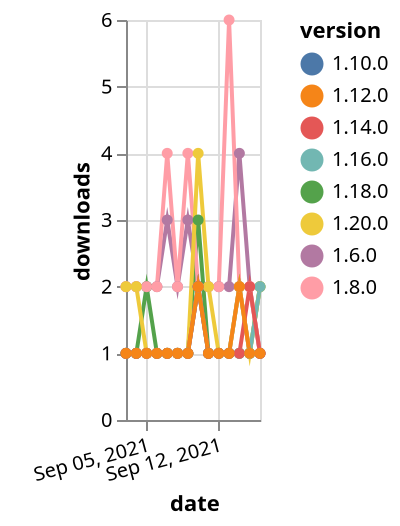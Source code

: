 {"$schema": "https://vega.github.io/schema/vega-lite/v5.json", "description": "A simple bar chart with embedded data.", "data": {"values": [{"date": "2021-09-03", "total": 2635, "delta": 2, "version": "1.6.0"}, {"date": "2021-09-04", "total": 2637, "delta": 2, "version": "1.6.0"}, {"date": "2021-09-05", "total": 2639, "delta": 2, "version": "1.6.0"}, {"date": "2021-09-06", "total": 2641, "delta": 2, "version": "1.6.0"}, {"date": "2021-09-07", "total": 2644, "delta": 3, "version": "1.6.0"}, {"date": "2021-09-08", "total": 2646, "delta": 2, "version": "1.6.0"}, {"date": "2021-09-09", "total": 2649, "delta": 3, "version": "1.6.0"}, {"date": "2021-09-10", "total": 2651, "delta": 2, "version": "1.6.0"}, {"date": "2021-09-11", "total": 2653, "delta": 2, "version": "1.6.0"}, {"date": "2021-09-12", "total": 2655, "delta": 2, "version": "1.6.0"}, {"date": "2021-09-13", "total": 2657, "delta": 2, "version": "1.6.0"}, {"date": "2021-09-14", "total": 2661, "delta": 4, "version": "1.6.0"}, {"date": "2021-09-15", "total": 2663, "delta": 2, "version": "1.6.0"}, {"date": "2021-09-16", "total": 2664, "delta": 1, "version": "1.6.0"}, {"date": "2021-09-03", "total": 210, "delta": 1, "version": "1.18.0"}, {"date": "2021-09-04", "total": 211, "delta": 1, "version": "1.18.0"}, {"date": "2021-09-05", "total": 213, "delta": 2, "version": "1.18.0"}, {"date": "2021-09-06", "total": 214, "delta": 1, "version": "1.18.0"}, {"date": "2021-09-07", "total": 215, "delta": 1, "version": "1.18.0"}, {"date": "2021-09-08", "total": 216, "delta": 1, "version": "1.18.0"}, {"date": "2021-09-09", "total": 217, "delta": 1, "version": "1.18.0"}, {"date": "2021-09-10", "total": 220, "delta": 3, "version": "1.18.0"}, {"date": "2021-09-11", "total": 221, "delta": 1, "version": "1.18.0"}, {"date": "2021-09-12", "total": 222, "delta": 1, "version": "1.18.0"}, {"date": "2021-09-13", "total": 223, "delta": 1, "version": "1.18.0"}, {"date": "2021-09-14", "total": 224, "delta": 1, "version": "1.18.0"}, {"date": "2021-09-15", "total": 225, "delta": 1, "version": "1.18.0"}, {"date": "2021-09-16", "total": 227, "delta": 2, "version": "1.18.0"}, {"date": "2021-09-03", "total": 2540, "delta": 2, "version": "1.8.0"}, {"date": "2021-09-04", "total": 2542, "delta": 2, "version": "1.8.0"}, {"date": "2021-09-05", "total": 2544, "delta": 2, "version": "1.8.0"}, {"date": "2021-09-06", "total": 2546, "delta": 2, "version": "1.8.0"}, {"date": "2021-09-07", "total": 2550, "delta": 4, "version": "1.8.0"}, {"date": "2021-09-08", "total": 2552, "delta": 2, "version": "1.8.0"}, {"date": "2021-09-09", "total": 2556, "delta": 4, "version": "1.8.0"}, {"date": "2021-09-10", "total": 2558, "delta": 2, "version": "1.8.0"}, {"date": "2021-09-11", "total": 2560, "delta": 2, "version": "1.8.0"}, {"date": "2021-09-12", "total": 2562, "delta": 2, "version": "1.8.0"}, {"date": "2021-09-13", "total": 2568, "delta": 6, "version": "1.8.0"}, {"date": "2021-09-14", "total": 2570, "delta": 2, "version": "1.8.0"}, {"date": "2021-09-15", "total": 2572, "delta": 2, "version": "1.8.0"}, {"date": "2021-09-16", "total": 2573, "delta": 1, "version": "1.8.0"}, {"date": "2021-09-03", "total": 263, "delta": 1, "version": "1.10.0"}, {"date": "2021-09-04", "total": 264, "delta": 1, "version": "1.10.0"}, {"date": "2021-09-05", "total": 265, "delta": 1, "version": "1.10.0"}, {"date": "2021-09-06", "total": 266, "delta": 1, "version": "1.10.0"}, {"date": "2021-09-07", "total": 267, "delta": 1, "version": "1.10.0"}, {"date": "2021-09-08", "total": 268, "delta": 1, "version": "1.10.0"}, {"date": "2021-09-09", "total": 269, "delta": 1, "version": "1.10.0"}, {"date": "2021-09-10", "total": 271, "delta": 2, "version": "1.10.0"}, {"date": "2021-09-11", "total": 272, "delta": 1, "version": "1.10.0"}, {"date": "2021-09-12", "total": 273, "delta": 1, "version": "1.10.0"}, {"date": "2021-09-13", "total": 274, "delta": 1, "version": "1.10.0"}, {"date": "2021-09-14", "total": 276, "delta": 2, "version": "1.10.0"}, {"date": "2021-09-15", "total": 277, "delta": 1, "version": "1.10.0"}, {"date": "2021-09-16", "total": 278, "delta": 1, "version": "1.10.0"}, {"date": "2021-09-03", "total": 132, "delta": 2, "version": "1.20.0"}, {"date": "2021-09-04", "total": 134, "delta": 2, "version": "1.20.0"}, {"date": "2021-09-05", "total": 135, "delta": 1, "version": "1.20.0"}, {"date": "2021-09-06", "total": 136, "delta": 1, "version": "1.20.0"}, {"date": "2021-09-07", "total": 137, "delta": 1, "version": "1.20.0"}, {"date": "2021-09-08", "total": 138, "delta": 1, "version": "1.20.0"}, {"date": "2021-09-09", "total": 139, "delta": 1, "version": "1.20.0"}, {"date": "2021-09-10", "total": 143, "delta": 4, "version": "1.20.0"}, {"date": "2021-09-11", "total": 145, "delta": 2, "version": "1.20.0"}, {"date": "2021-09-12", "total": 146, "delta": 1, "version": "1.20.0"}, {"date": "2021-09-13", "total": 147, "delta": 1, "version": "1.20.0"}, {"date": "2021-09-14", "total": 149, "delta": 2, "version": "1.20.0"}, {"date": "2021-09-15", "total": 150, "delta": 1, "version": "1.20.0"}, {"date": "2021-09-16", "total": 152, "delta": 2, "version": "1.20.0"}, {"date": "2021-09-03", "total": 180, "delta": 1, "version": "1.16.0"}, {"date": "2021-09-04", "total": 181, "delta": 1, "version": "1.16.0"}, {"date": "2021-09-05", "total": 182, "delta": 1, "version": "1.16.0"}, {"date": "2021-09-06", "total": 183, "delta": 1, "version": "1.16.0"}, {"date": "2021-09-07", "total": 184, "delta": 1, "version": "1.16.0"}, {"date": "2021-09-08", "total": 185, "delta": 1, "version": "1.16.0"}, {"date": "2021-09-09", "total": 186, "delta": 1, "version": "1.16.0"}, {"date": "2021-09-10", "total": 188, "delta": 2, "version": "1.16.0"}, {"date": "2021-09-11", "total": 189, "delta": 1, "version": "1.16.0"}, {"date": "2021-09-12", "total": 190, "delta": 1, "version": "1.16.0"}, {"date": "2021-09-13", "total": 191, "delta": 1, "version": "1.16.0"}, {"date": "2021-09-14", "total": 192, "delta": 1, "version": "1.16.0"}, {"date": "2021-09-15", "total": 193, "delta": 1, "version": "1.16.0"}, {"date": "2021-09-16", "total": 195, "delta": 2, "version": "1.16.0"}, {"date": "2021-09-03", "total": 215, "delta": 1, "version": "1.14.0"}, {"date": "2021-09-04", "total": 216, "delta": 1, "version": "1.14.0"}, {"date": "2021-09-05", "total": 217, "delta": 1, "version": "1.14.0"}, {"date": "2021-09-06", "total": 218, "delta": 1, "version": "1.14.0"}, {"date": "2021-09-07", "total": 219, "delta": 1, "version": "1.14.0"}, {"date": "2021-09-08", "total": 220, "delta": 1, "version": "1.14.0"}, {"date": "2021-09-09", "total": 221, "delta": 1, "version": "1.14.0"}, {"date": "2021-09-10", "total": 223, "delta": 2, "version": "1.14.0"}, {"date": "2021-09-11", "total": 224, "delta": 1, "version": "1.14.0"}, {"date": "2021-09-12", "total": 225, "delta": 1, "version": "1.14.0"}, {"date": "2021-09-13", "total": 226, "delta": 1, "version": "1.14.0"}, {"date": "2021-09-14", "total": 227, "delta": 1, "version": "1.14.0"}, {"date": "2021-09-15", "total": 229, "delta": 2, "version": "1.14.0"}, {"date": "2021-09-16", "total": 230, "delta": 1, "version": "1.14.0"}, {"date": "2021-09-03", "total": 206, "delta": 1, "version": "1.12.0"}, {"date": "2021-09-04", "total": 207, "delta": 1, "version": "1.12.0"}, {"date": "2021-09-05", "total": 208, "delta": 1, "version": "1.12.0"}, {"date": "2021-09-06", "total": 209, "delta": 1, "version": "1.12.0"}, {"date": "2021-09-07", "total": 210, "delta": 1, "version": "1.12.0"}, {"date": "2021-09-08", "total": 211, "delta": 1, "version": "1.12.0"}, {"date": "2021-09-09", "total": 212, "delta": 1, "version": "1.12.0"}, {"date": "2021-09-10", "total": 214, "delta": 2, "version": "1.12.0"}, {"date": "2021-09-11", "total": 215, "delta": 1, "version": "1.12.0"}, {"date": "2021-09-12", "total": 216, "delta": 1, "version": "1.12.0"}, {"date": "2021-09-13", "total": 217, "delta": 1, "version": "1.12.0"}, {"date": "2021-09-14", "total": 219, "delta": 2, "version": "1.12.0"}, {"date": "2021-09-15", "total": 220, "delta": 1, "version": "1.12.0"}, {"date": "2021-09-16", "total": 221, "delta": 1, "version": "1.12.0"}]}, "width": "container", "mark": {"type": "line", "point": {"filled": true}}, "encoding": {"x": {"field": "date", "type": "temporal", "timeUnit": "yearmonthdate", "title": "date", "axis": {"labelAngle": -15}}, "y": {"field": "delta", "type": "quantitative", "title": "downloads"}, "color": {"field": "version", "type": "nominal"}, "tooltip": {"field": "delta"}}}